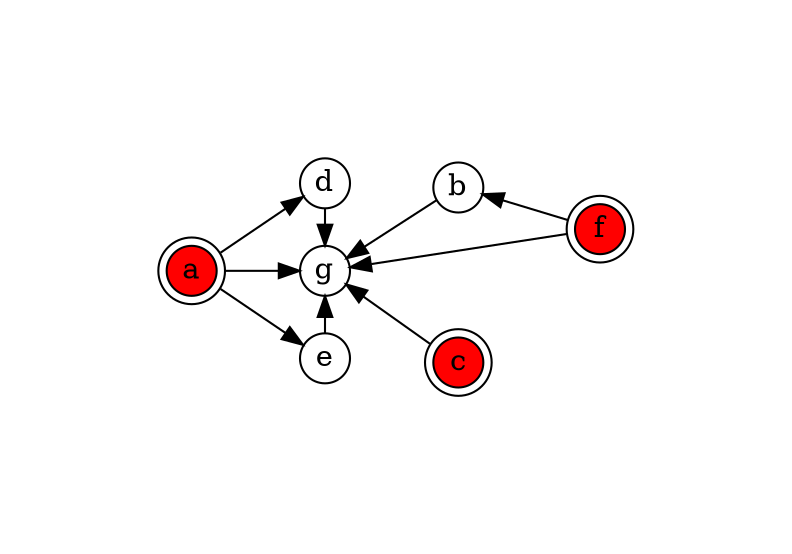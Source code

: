 digraph A {
  rankdir=LR;
  center=true; margin=1; 

  node [height="0.33", width="0.33", fixedsize=true];

  a->{d,g,e};
  d->g; 

  g->e [dir="back"];
  g->{b,f,c}[dir="back"];
  b->f [dir="back"];

  a,c,f [style=filled, fillcolor=red, peripheries=2];

  {rank=same; d;g;e;}

}